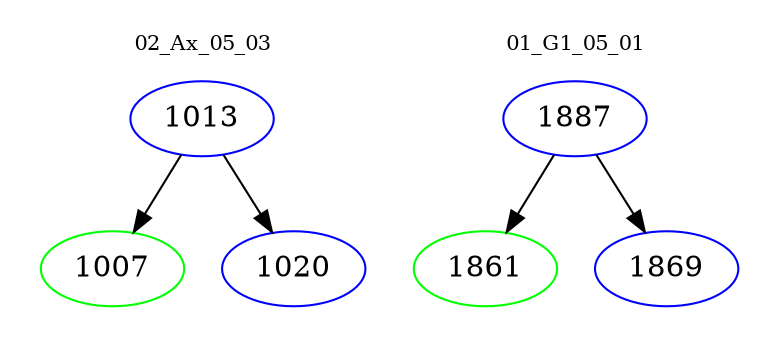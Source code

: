 digraph{
subgraph cluster_0 {
color = white
label = "02_Ax_05_03";
fontsize=10;
T0_1013 [label="1013", color="blue"]
T0_1013 -> T0_1007 [color="black"]
T0_1007 [label="1007", color="green"]
T0_1013 -> T0_1020 [color="black"]
T0_1020 [label="1020", color="blue"]
}
subgraph cluster_1 {
color = white
label = "01_G1_05_01";
fontsize=10;
T1_1887 [label="1887", color="blue"]
T1_1887 -> T1_1861 [color="black"]
T1_1861 [label="1861", color="green"]
T1_1887 -> T1_1869 [color="black"]
T1_1869 [label="1869", color="blue"]
}
}
